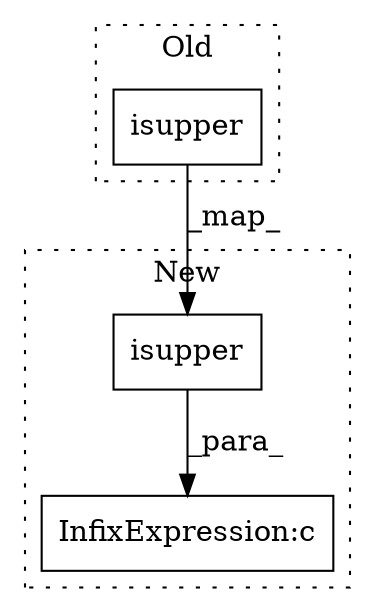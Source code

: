 digraph G {
subgraph cluster0 {
1 [label="isupper" a="32" s="4201" l="9" shape="box"];
label = "Old";
style="dotted";
}
subgraph cluster1 {
2 [label="isupper" a="32" s="4230" l="9" shape="box"];
3 [label="InfixExpression:c" a="27" s="4222" l="4" shape="box"];
label = "New";
style="dotted";
}
1 -> 2 [label="_map_"];
2 -> 3 [label="_para_"];
}